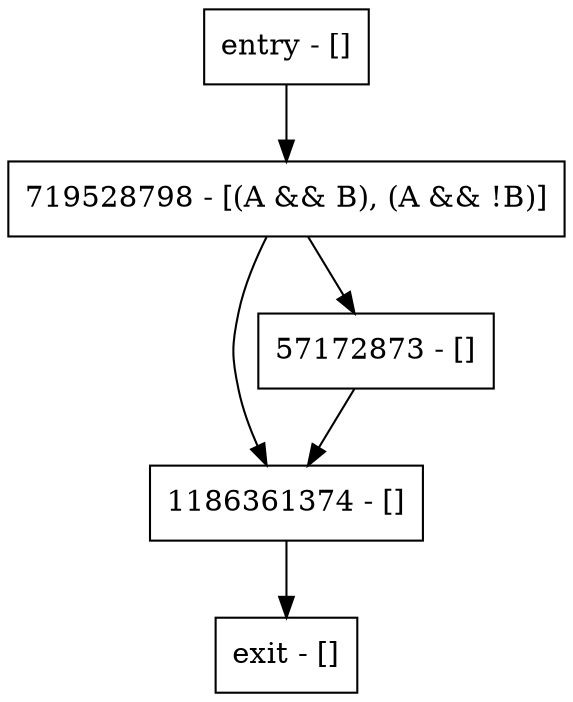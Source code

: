 digraph foo {
node [shape=record];
entry [label="entry - []"];
exit [label="exit - []"];
1186361374 [label="1186361374 - []"];
719528798 [label="719528798 - [(A && B), (A && !B)]"];
57172873 [label="57172873 - []"];
entry;
exit;
entry -> 719528798;
1186361374 -> exit;
719528798 -> 1186361374;
719528798 -> 57172873;
57172873 -> 1186361374;
}
